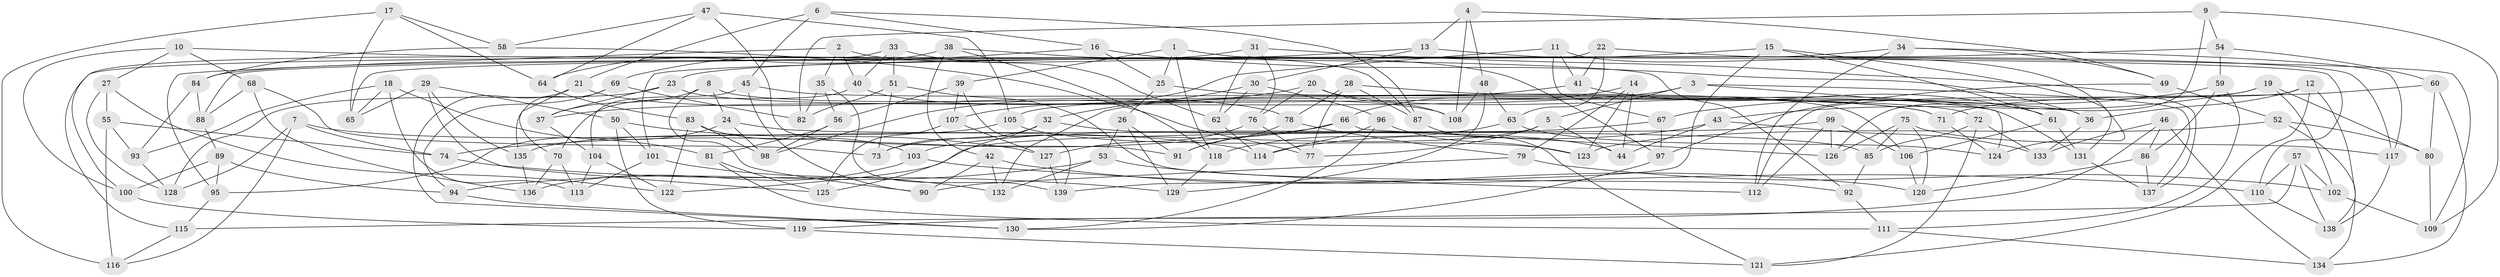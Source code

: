 // Generated by graph-tools (version 1.1) at 2025/16/03/09/25 04:16:32]
// undirected, 139 vertices, 278 edges
graph export_dot {
graph [start="1"]
  node [color=gray90,style=filled];
  1;
  2;
  3;
  4;
  5;
  6;
  7;
  8;
  9;
  10;
  11;
  12;
  13;
  14;
  15;
  16;
  17;
  18;
  19;
  20;
  21;
  22;
  23;
  24;
  25;
  26;
  27;
  28;
  29;
  30;
  31;
  32;
  33;
  34;
  35;
  36;
  37;
  38;
  39;
  40;
  41;
  42;
  43;
  44;
  45;
  46;
  47;
  48;
  49;
  50;
  51;
  52;
  53;
  54;
  55;
  56;
  57;
  58;
  59;
  60;
  61;
  62;
  63;
  64;
  65;
  66;
  67;
  68;
  69;
  70;
  71;
  72;
  73;
  74;
  75;
  76;
  77;
  78;
  79;
  80;
  81;
  82;
  83;
  84;
  85;
  86;
  87;
  88;
  89;
  90;
  91;
  92;
  93;
  94;
  95;
  96;
  97;
  98;
  99;
  100;
  101;
  102;
  103;
  104;
  105;
  106;
  107;
  108;
  109;
  110;
  111;
  112;
  113;
  114;
  115;
  116;
  117;
  118;
  119;
  120;
  121;
  122;
  123;
  124;
  125;
  126;
  127;
  128;
  129;
  130;
  131;
  132;
  133;
  134;
  135;
  136;
  137;
  138;
  139;
  1 -- 39;
  1 -- 25;
  1 -- 110;
  1 -- 118;
  2 -- 40;
  2 -- 35;
  2 -- 95;
  2 -- 97;
  3 -- 37;
  3 -- 124;
  3 -- 137;
  3 -- 5;
  4 -- 49;
  4 -- 108;
  4 -- 48;
  4 -- 13;
  5 -- 44;
  5 -- 73;
  5 -- 77;
  6 -- 87;
  6 -- 21;
  6 -- 45;
  6 -- 16;
  7 -- 74;
  7 -- 114;
  7 -- 128;
  7 -- 116;
  8 -- 106;
  8 -- 90;
  8 -- 24;
  8 -- 37;
  9 -- 109;
  9 -- 54;
  9 -- 82;
  9 -- 126;
  10 -- 27;
  10 -- 100;
  10 -- 68;
  10 -- 92;
  11 -- 67;
  11 -- 131;
  11 -- 41;
  11 -- 107;
  12 -- 36;
  12 -- 112;
  12 -- 138;
  12 -- 121;
  13 -- 30;
  13 -- 101;
  13 -- 117;
  14 -- 123;
  14 -- 66;
  14 -- 44;
  14 -- 79;
  15 -- 23;
  15 -- 61;
  15 -- 139;
  15 -- 124;
  16 -- 69;
  16 -- 25;
  16 -- 36;
  17 -- 65;
  17 -- 64;
  17 -- 116;
  17 -- 58;
  18 -- 81;
  18 -- 113;
  18 -- 93;
  18 -- 65;
  19 -- 102;
  19 -- 105;
  19 -- 43;
  19 -- 80;
  20 -- 108;
  20 -- 76;
  20 -- 131;
  20 -- 98;
  21 -- 130;
  21 -- 70;
  21 -- 78;
  22 -- 63;
  22 -- 41;
  22 -- 109;
  22 -- 115;
  23 -- 71;
  23 -- 37;
  23 -- 128;
  24 -- 95;
  24 -- 85;
  24 -- 98;
  25 -- 26;
  25 -- 72;
  26 -- 53;
  26 -- 91;
  26 -- 129;
  27 -- 122;
  27 -- 55;
  27 -- 128;
  28 -- 87;
  28 -- 78;
  28 -- 77;
  28 -- 36;
  29 -- 125;
  29 -- 65;
  29 -- 135;
  29 -- 50;
  30 -- 96;
  30 -- 32;
  30 -- 62;
  31 -- 62;
  31 -- 84;
  31 -- 137;
  31 -- 76;
  32 -- 125;
  32 -- 44;
  32 -- 73;
  33 -- 62;
  33 -- 40;
  33 -- 100;
  33 -- 51;
  34 -- 65;
  34 -- 49;
  34 -- 112;
  34 -- 117;
  35 -- 82;
  35 -- 56;
  35 -- 139;
  36 -- 133;
  37 -- 104;
  38 -- 64;
  38 -- 42;
  38 -- 87;
  38 -- 118;
  39 -- 139;
  39 -- 107;
  39 -- 56;
  40 -- 70;
  40 -- 108;
  41 -- 61;
  41 -- 132;
  42 -- 120;
  42 -- 90;
  42 -- 132;
  43 -- 44;
  43 -- 133;
  43 -- 114;
  45 -- 71;
  45 -- 104;
  45 -- 90;
  46 -- 133;
  46 -- 86;
  46 -- 119;
  46 -- 134;
  47 -- 105;
  47 -- 58;
  47 -- 91;
  47 -- 64;
  48 -- 129;
  48 -- 108;
  48 -- 63;
  49 -- 52;
  49 -- 97;
  50 -- 119;
  50 -- 101;
  50 -- 127;
  51 -- 73;
  51 -- 82;
  51 -- 92;
  52 -- 134;
  52 -- 80;
  52 -- 123;
  53 -- 94;
  53 -- 132;
  53 -- 112;
  54 -- 60;
  54 -- 88;
  54 -- 59;
  55 -- 93;
  55 -- 74;
  55 -- 116;
  56 -- 98;
  56 -- 81;
  57 -- 138;
  57 -- 102;
  57 -- 110;
  57 -- 115;
  58 -- 84;
  58 -- 77;
  59 -- 111;
  59 -- 67;
  59 -- 86;
  60 -- 71;
  60 -- 134;
  60 -- 80;
  61 -- 106;
  61 -- 131;
  62 -- 114;
  63 -- 118;
  63 -- 124;
  64 -- 83;
  66 -- 74;
  66 -- 91;
  66 -- 126;
  67 -- 103;
  67 -- 97;
  68 -- 88;
  68 -- 73;
  68 -- 136;
  69 -- 94;
  69 -- 82;
  69 -- 135;
  70 -- 113;
  70 -- 136;
  71 -- 124;
  72 -- 121;
  72 -- 133;
  72 -- 85;
  74 -- 129;
  75 -- 126;
  75 -- 85;
  75 -- 120;
  75 -- 117;
  76 -- 77;
  76 -- 127;
  78 -- 91;
  78 -- 79;
  79 -- 90;
  79 -- 102;
  80 -- 109;
  81 -- 111;
  81 -- 125;
  83 -- 98;
  83 -- 122;
  83 -- 103;
  84 -- 88;
  84 -- 93;
  85 -- 92;
  86 -- 137;
  86 -- 120;
  87 -- 121;
  88 -- 89;
  89 -- 94;
  89 -- 95;
  89 -- 100;
  92 -- 111;
  93 -- 128;
  94 -- 130;
  95 -- 115;
  96 -- 130;
  96 -- 123;
  96 -- 114;
  97 -- 130;
  99 -- 112;
  99 -- 106;
  99 -- 126;
  99 -- 122;
  100 -- 119;
  101 -- 132;
  101 -- 113;
  102 -- 109;
  103 -- 136;
  103 -- 110;
  104 -- 113;
  104 -- 122;
  105 -- 135;
  105 -- 123;
  106 -- 120;
  107 -- 127;
  107 -- 125;
  110 -- 138;
  111 -- 134;
  115 -- 116;
  117 -- 138;
  118 -- 129;
  119 -- 121;
  127 -- 139;
  131 -- 137;
  135 -- 136;
}
